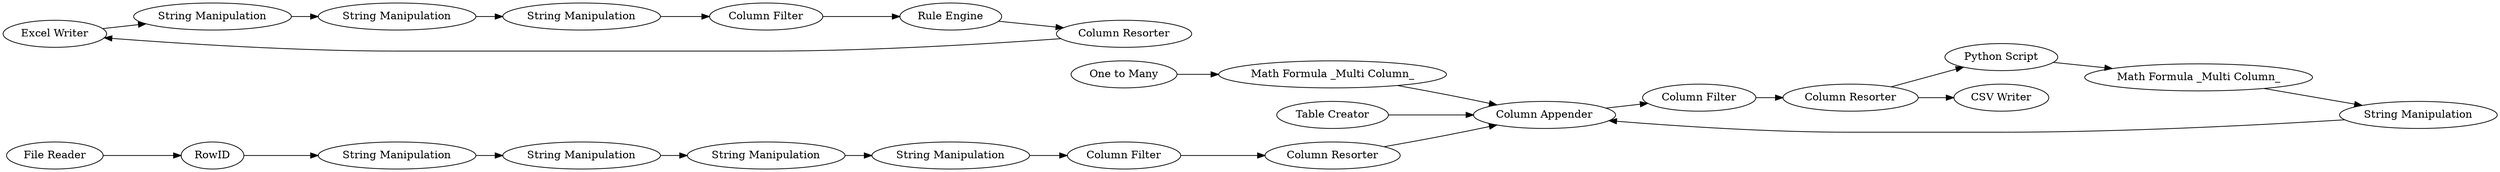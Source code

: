 digraph {
	7 -> 8
	14 -> 16
	4 -> 5
	23 -> 2
	8 -> 3
	21 -> 22
	27 -> 28
	2 -> 4
	3 -> 14
	30 -> 31
	24 -> 33
	17 -> 18
	28 -> 30
	15 -> 25
	25 -> 14
	6 -> 7
	10 -> 14
	31 -> 24
	33 -> 32
	22 -> 14
	17 -> 19
	32 -> 27
	5 -> 6
	18 -> 21
	16 -> 17
	27 [label="Excel Writer"]
	7 [label="String Manipulation"]
	18 [label="Python Script"]
	21 [label="Math Formula _Multi Column_"]
	8 [label="Column Filter"]
	32 [label="Column Resorter"]
	17 [label="Column Resorter"]
	3 [label="Column Resorter"]
	19 [label="CSV Writer"]
	24 [label="Column Filter"]
	31 [label="String Manipulation"]
	6 [label="String Manipulation"]
	15 [label="One to Many"]
	25 [label="Math Formula _Multi Column_"]
	10 [label="Table Creator"]
	16 [label="Column Filter"]
	22 [label="String Manipulation"]
	28 [label="String Manipulation"]
	23 [label="File Reader"]
	4 [label="String Manipulation"]
	14 [label="Column Appender"]
	5 [label="String Manipulation"]
	33 [label="Rule Engine"]
	30 [label="String Manipulation"]
	2 [label=RowID]
	rankdir=LR
}
